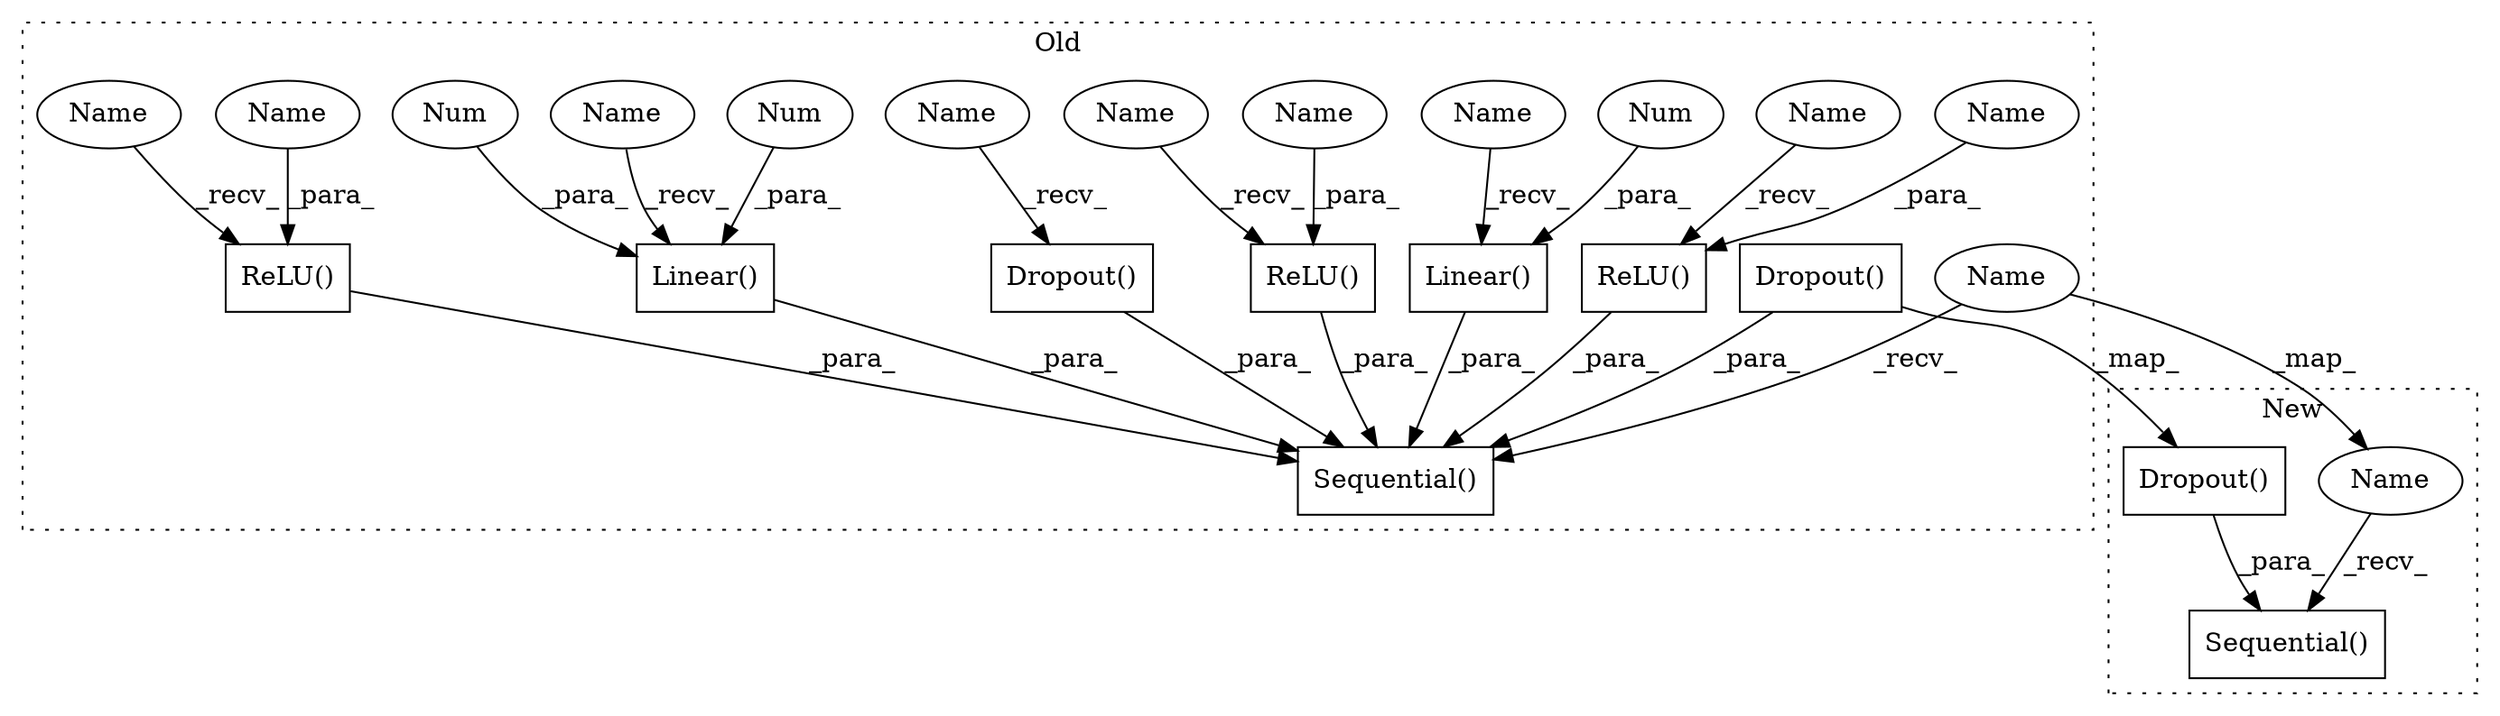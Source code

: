 digraph G {
subgraph cluster0 {
1 [label="Dropout()" a="75" s="1071" l="12" shape="box"];
3 [label="Linear()" a="75" s="1097,1115" l="10,1" shape="box"];
4 [label="Sequential()" a="75" s="935,1246" l="27,11" shape="box"];
5 [label="Dropout()" a="75" s="962" l="12" shape="box"];
7 [label="Num" a="76" s="1107" l="3" shape="ellipse"];
8 [label="Num" a="76" s="1112" l="3" shape="ellipse"];
9 [label="ReLU()" a="75" s="1189,1201" l="8,1" shape="box"];
10 [label="ReLU()" a="75" s="1044,1056" l="8,1" shape="box"];
11 [label="Linear()" a="75" s="988,1029" l="10,1" shape="box"];
12 [label="Num" a="76" s="1026" l="3" shape="ellipse"];
13 [label="ReLU()" a="75" s="1130,1142" l="8,1" shape="box"];
14 [label="Name" a="87" s="1197" l="4" shape="ellipse"];
15 [label="Name" a="87" s="1138" l="4" shape="ellipse"];
16 [label="Name" a="87" s="1052" l="4" shape="ellipse"];
17 [label="Name" a="87" s="1044" l="2" shape="ellipse"];
18 [label="Name" a="87" s="935" l="2" shape="ellipse"];
19 [label="Name" a="87" s="1130" l="2" shape="ellipse"];
20 [label="Name" a="87" s="1189" l="2" shape="ellipse"];
21 [label="Name" a="87" s="988" l="2" shape="ellipse"];
22 [label="Name" a="87" s="1097" l="2" shape="ellipse"];
23 [label="Name" a="87" s="1071" l="2" shape="ellipse"];
label = "Old";
style="dotted";
}
subgraph cluster1 {
2 [label="Sequential()" a="75" s="1117,1201" l="27,69" shape="box"];
6 [label="Dropout()" a="75" s="1144" l="12" shape="box"];
24 [label="Name" a="87" s="1117" l="2" shape="ellipse"];
label = "New";
style="dotted";
}
1 -> 4 [label="_para_"];
3 -> 4 [label="_para_"];
5 -> 4 [label="_para_"];
5 -> 6 [label="_map_"];
6 -> 2 [label="_para_"];
7 -> 3 [label="_para_"];
8 -> 3 [label="_para_"];
9 -> 4 [label="_para_"];
10 -> 4 [label="_para_"];
11 -> 4 [label="_para_"];
12 -> 11 [label="_para_"];
13 -> 4 [label="_para_"];
14 -> 9 [label="_para_"];
15 -> 13 [label="_para_"];
16 -> 10 [label="_para_"];
17 -> 10 [label="_recv_"];
18 -> 24 [label="_map_"];
18 -> 4 [label="_recv_"];
19 -> 13 [label="_recv_"];
20 -> 9 [label="_recv_"];
21 -> 11 [label="_recv_"];
22 -> 3 [label="_recv_"];
23 -> 1 [label="_recv_"];
24 -> 2 [label="_recv_"];
}